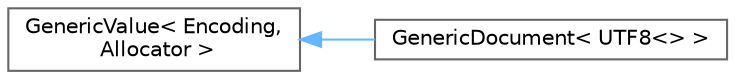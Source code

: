 digraph "Graphical Class Hierarchy"
{
 // LATEX_PDF_SIZE
  bgcolor="transparent";
  edge [fontname=Helvetica,fontsize=10,labelfontname=Helvetica,labelfontsize=10];
  node [fontname=Helvetica,fontsize=10,shape=box,height=0.2,width=0.4];
  rankdir="LR";
  Node0 [id="Node000000",label="GenericValue\< Encoding,\l Allocator \>",height=0.2,width=0.4,color="grey40", fillcolor="white", style="filled",URL="$class_generic_value.html",tooltip="Represents a JSON value. Use Value for UTF8 encoding and default allocator."];
  Node0 -> Node1 [id="edge5_Node000000_Node000001",dir="back",color="steelblue1",style="solid",tooltip=" "];
  Node1 [id="Node000001",label="GenericDocument\< UTF8\<\> \>",height=0.2,width=0.4,color="grey40", fillcolor="white", style="filled",URL="$class_generic_document.html",tooltip=" "];
}
